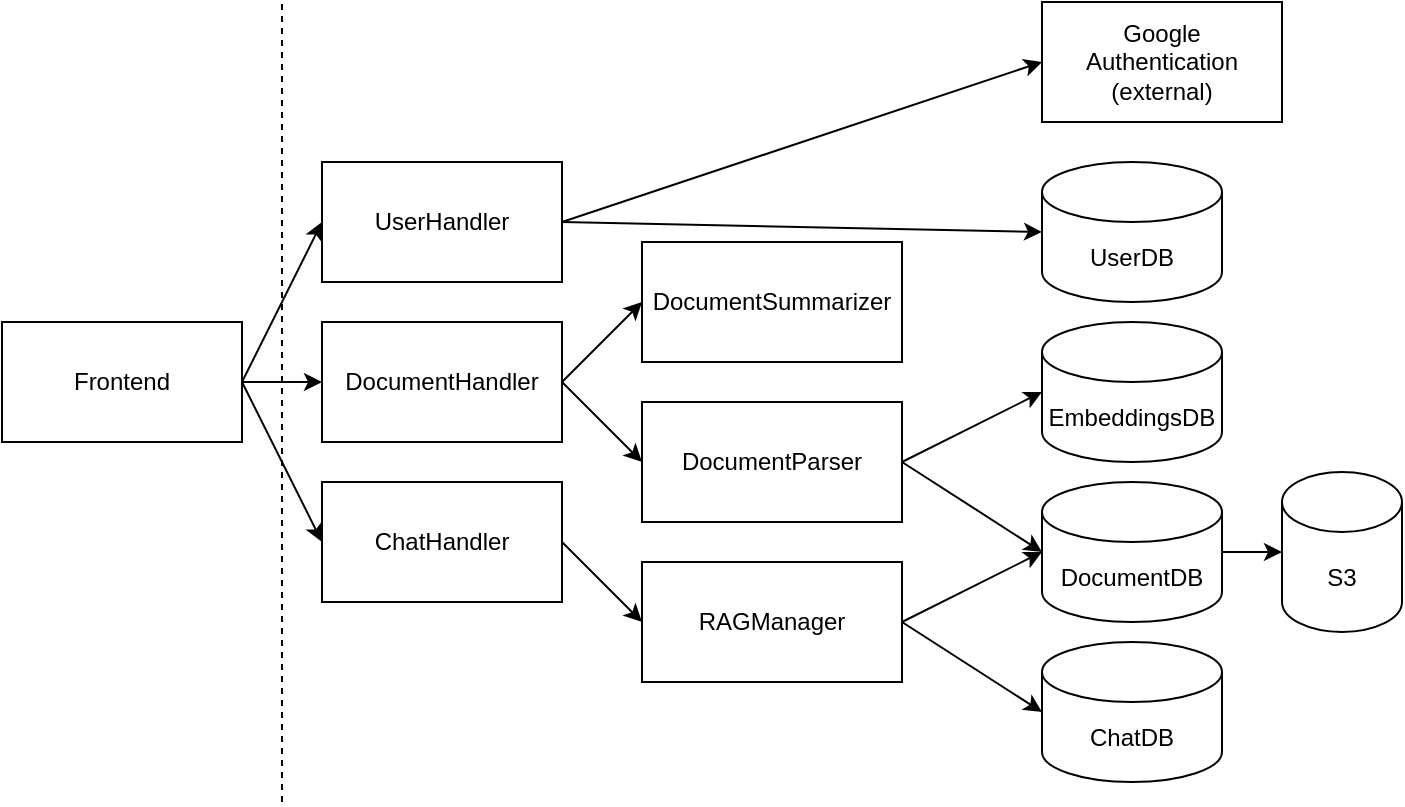<mxfile version="26.0.10">
  <diagram name="Page-1" id="CH4obqCmShr8P6OW-sn0">
    <mxGraphModel dx="853" dy="556" grid="1" gridSize="10" guides="1" tooltips="1" connect="1" arrows="1" fold="1" page="1" pageScale="1" pageWidth="850" pageHeight="1100" math="0" shadow="0">
      <root>
        <mxCell id="0" />
        <mxCell id="1" parent="0" />
        <mxCell id="gZXGNMnx3_eXt4WiYGjh-1" value="Frontend" style="rounded=0;whiteSpace=wrap;html=1;" parent="1" vertex="1">
          <mxGeometry x="40" y="280" width="120" height="60" as="geometry" />
        </mxCell>
        <mxCell id="gZXGNMnx3_eXt4WiYGjh-2" value="UserHandler" style="rounded=0;whiteSpace=wrap;html=1;" parent="1" vertex="1">
          <mxGeometry x="200" y="200" width="120" height="60" as="geometry" />
        </mxCell>
        <mxCell id="gZXGNMnx3_eXt4WiYGjh-3" value="DocumentHandler" style="rounded=0;whiteSpace=wrap;html=1;" parent="1" vertex="1">
          <mxGeometry x="200" y="280" width="120" height="60" as="geometry" />
        </mxCell>
        <mxCell id="gZXGNMnx3_eXt4WiYGjh-4" value="ChatHandler" style="rounded=0;whiteSpace=wrap;html=1;" parent="1" vertex="1">
          <mxGeometry x="200" y="360" width="120" height="60" as="geometry" />
        </mxCell>
        <mxCell id="gZXGNMnx3_eXt4WiYGjh-5" value="" style="endArrow=classic;html=1;rounded=0;entryX=0;entryY=0.5;entryDx=0;entryDy=0;" parent="1" target="gZXGNMnx3_eXt4WiYGjh-2" edge="1">
          <mxGeometry width="50" height="50" relative="1" as="geometry">
            <mxPoint x="160" y="310" as="sourcePoint" />
            <mxPoint x="210" y="260" as="targetPoint" />
          </mxGeometry>
        </mxCell>
        <mxCell id="gZXGNMnx3_eXt4WiYGjh-6" value="" style="endArrow=classic;html=1;rounded=0;exitX=1;exitY=0.5;exitDx=0;exitDy=0;entryX=0;entryY=0.5;entryDx=0;entryDy=0;" parent="1" source="gZXGNMnx3_eXt4WiYGjh-1" target="gZXGNMnx3_eXt4WiYGjh-3" edge="1">
          <mxGeometry width="50" height="50" relative="1" as="geometry">
            <mxPoint x="170" y="360" as="sourcePoint" />
            <mxPoint x="180" y="320" as="targetPoint" />
          </mxGeometry>
        </mxCell>
        <mxCell id="gZXGNMnx3_eXt4WiYGjh-7" value="" style="endArrow=classic;html=1;rounded=0;entryX=0;entryY=0.5;entryDx=0;entryDy=0;exitX=1;exitY=0.5;exitDx=0;exitDy=0;" parent="1" source="gZXGNMnx3_eXt4WiYGjh-1" target="gZXGNMnx3_eXt4WiYGjh-4" edge="1">
          <mxGeometry width="50" height="50" relative="1" as="geometry">
            <mxPoint x="130" y="420" as="sourcePoint" />
            <mxPoint x="180" y="370" as="targetPoint" />
          </mxGeometry>
        </mxCell>
        <mxCell id="gZXGNMnx3_eXt4WiYGjh-8" value="Google&lt;div&gt;Authentication&lt;/div&gt;&lt;div&gt;(external)&lt;/div&gt;" style="rounded=0;whiteSpace=wrap;html=1;" parent="1" vertex="1">
          <mxGeometry x="560" y="120" width="120" height="60" as="geometry" />
        </mxCell>
        <mxCell id="gZXGNMnx3_eXt4WiYGjh-10" value="" style="endArrow=none;dashed=1;html=1;rounded=0;" parent="1" edge="1">
          <mxGeometry width="50" height="50" relative="1" as="geometry">
            <mxPoint x="180" y="520" as="sourcePoint" />
            <mxPoint x="180" y="120" as="targetPoint" />
          </mxGeometry>
        </mxCell>
        <mxCell id="gZXGNMnx3_eXt4WiYGjh-13" value="DocumentDB" style="shape=cylinder3;whiteSpace=wrap;html=1;boundedLbl=1;backgroundOutline=1;size=15;" parent="1" vertex="1">
          <mxGeometry x="560" y="360" width="90" height="70" as="geometry" />
        </mxCell>
        <mxCell id="gZXGNMnx3_eXt4WiYGjh-14" value="UserDB" style="shape=cylinder3;whiteSpace=wrap;html=1;boundedLbl=1;backgroundOutline=1;size=15;" parent="1" vertex="1">
          <mxGeometry x="560" y="200" width="90" height="70" as="geometry" />
        </mxCell>
        <mxCell id="gZXGNMnx3_eXt4WiYGjh-15" value="ChatDB" style="shape=cylinder3;whiteSpace=wrap;html=1;boundedLbl=1;backgroundOutline=1;size=15;" parent="1" vertex="1">
          <mxGeometry x="560" y="440" width="90" height="70" as="geometry" />
        </mxCell>
        <mxCell id="gZXGNMnx3_eXt4WiYGjh-16" value="EmbeddingsDB" style="shape=cylinder3;whiteSpace=wrap;html=1;boundedLbl=1;backgroundOutline=1;size=15;" parent="1" vertex="1">
          <mxGeometry x="560" y="280" width="90" height="70" as="geometry" />
        </mxCell>
        <mxCell id="gZXGNMnx3_eXt4WiYGjh-17" value="DocumentParser" style="rounded=0;whiteSpace=wrap;html=1;" parent="1" vertex="1">
          <mxGeometry x="360" y="320" width="130" height="60" as="geometry" />
        </mxCell>
        <mxCell id="gZXGNMnx3_eXt4WiYGjh-18" value="RAGManager" style="rounded=0;whiteSpace=wrap;html=1;" parent="1" vertex="1">
          <mxGeometry x="360" y="400" width="130" height="60" as="geometry" />
        </mxCell>
        <mxCell id="gZXGNMnx3_eXt4WiYGjh-19" value="DocumentSummarizer" style="rounded=0;whiteSpace=wrap;html=1;" parent="1" vertex="1">
          <mxGeometry x="360" y="240" width="130" height="60" as="geometry" />
        </mxCell>
        <mxCell id="gZXGNMnx3_eXt4WiYGjh-21" value="" style="endArrow=classic;html=1;rounded=0;entryX=0;entryY=0.5;entryDx=0;entryDy=0;exitX=1;exitY=0.5;exitDx=0;exitDy=0;" parent="1" source="gZXGNMnx3_eXt4WiYGjh-2" target="gZXGNMnx3_eXt4WiYGjh-8" edge="1">
          <mxGeometry width="50" height="50" relative="1" as="geometry">
            <mxPoint x="380" y="200" as="sourcePoint" />
            <mxPoint x="430" y="150" as="targetPoint" />
          </mxGeometry>
        </mxCell>
        <mxCell id="gZXGNMnx3_eXt4WiYGjh-22" value="" style="endArrow=classic;html=1;rounded=0;entryX=0;entryY=0.5;entryDx=0;entryDy=0;entryPerimeter=0;exitX=1;exitY=0.5;exitDx=0;exitDy=0;" parent="1" source="gZXGNMnx3_eXt4WiYGjh-2" target="gZXGNMnx3_eXt4WiYGjh-14" edge="1">
          <mxGeometry width="50" height="50" relative="1" as="geometry">
            <mxPoint x="370" y="170" as="sourcePoint" />
            <mxPoint x="420" y="120" as="targetPoint" />
          </mxGeometry>
        </mxCell>
        <mxCell id="gZXGNMnx3_eXt4WiYGjh-23" value="" style="endArrow=classic;html=1;rounded=0;entryX=0;entryY=0.5;entryDx=0;entryDy=0;exitX=1;exitY=0.5;exitDx=0;exitDy=0;" parent="1" source="gZXGNMnx3_eXt4WiYGjh-3" target="gZXGNMnx3_eXt4WiYGjh-19" edge="1">
          <mxGeometry width="50" height="50" relative="1" as="geometry">
            <mxPoint x="300" y="330" as="sourcePoint" />
            <mxPoint x="350" y="280" as="targetPoint" />
          </mxGeometry>
        </mxCell>
        <mxCell id="gZXGNMnx3_eXt4WiYGjh-24" value="" style="endArrow=classic;html=1;rounded=0;entryX=0;entryY=0.5;entryDx=0;entryDy=0;exitX=1;exitY=0.5;exitDx=0;exitDy=0;" parent="1" source="gZXGNMnx3_eXt4WiYGjh-3" target="gZXGNMnx3_eXt4WiYGjh-17" edge="1">
          <mxGeometry width="50" height="50" relative="1" as="geometry">
            <mxPoint x="320" y="420" as="sourcePoint" />
            <mxPoint x="370" y="370" as="targetPoint" />
          </mxGeometry>
        </mxCell>
        <mxCell id="gZXGNMnx3_eXt4WiYGjh-25" value="" style="endArrow=classic;html=1;rounded=0;entryX=0;entryY=0.5;entryDx=0;entryDy=0;exitX=1;exitY=0.5;exitDx=0;exitDy=0;" parent="1" source="gZXGNMnx3_eXt4WiYGjh-4" target="gZXGNMnx3_eXt4WiYGjh-18" edge="1">
          <mxGeometry width="50" height="50" relative="1" as="geometry">
            <mxPoint x="240" y="520" as="sourcePoint" />
            <mxPoint x="290" y="470" as="targetPoint" />
          </mxGeometry>
        </mxCell>
        <mxCell id="gZXGNMnx3_eXt4WiYGjh-26" value="" style="endArrow=classic;html=1;rounded=0;entryX=0;entryY=0.5;entryDx=0;entryDy=0;entryPerimeter=0;exitX=1;exitY=0.5;exitDx=0;exitDy=0;" parent="1" source="gZXGNMnx3_eXt4WiYGjh-18" target="gZXGNMnx3_eXt4WiYGjh-15" edge="1">
          <mxGeometry width="50" height="50" relative="1" as="geometry">
            <mxPoint x="390" y="560" as="sourcePoint" />
            <mxPoint x="440" y="510" as="targetPoint" />
          </mxGeometry>
        </mxCell>
        <mxCell id="gZXGNMnx3_eXt4WiYGjh-27" value="" style="endArrow=classic;html=1;rounded=0;entryX=0;entryY=0.5;entryDx=0;entryDy=0;entryPerimeter=0;exitX=1;exitY=0.5;exitDx=0;exitDy=0;" parent="1" source="gZXGNMnx3_eXt4WiYGjh-18" target="gZXGNMnx3_eXt4WiYGjh-13" edge="1">
          <mxGeometry width="50" height="50" relative="1" as="geometry">
            <mxPoint x="420" y="530" as="sourcePoint" />
            <mxPoint x="470" y="480" as="targetPoint" />
          </mxGeometry>
        </mxCell>
        <mxCell id="gZXGNMnx3_eXt4WiYGjh-28" value="" style="endArrow=classic;html=1;rounded=0;entryX=0;entryY=0.5;entryDx=0;entryDy=0;entryPerimeter=0;exitX=1;exitY=0.5;exitDx=0;exitDy=0;" parent="1" source="gZXGNMnx3_eXt4WiYGjh-17" target="gZXGNMnx3_eXt4WiYGjh-16" edge="1">
          <mxGeometry width="50" height="50" relative="1" as="geometry">
            <mxPoint x="500" y="370" as="sourcePoint" />
            <mxPoint x="550" y="320" as="targetPoint" />
          </mxGeometry>
        </mxCell>
        <mxCell id="gZXGNMnx3_eXt4WiYGjh-29" value="" style="endArrow=classic;html=1;rounded=0;entryX=0;entryY=0.5;entryDx=0;entryDy=0;entryPerimeter=0;exitX=1;exitY=0.5;exitDx=0;exitDy=0;" parent="1" source="gZXGNMnx3_eXt4WiYGjh-17" target="gZXGNMnx3_eXt4WiYGjh-13" edge="1">
          <mxGeometry width="50" height="50" relative="1" as="geometry">
            <mxPoint x="480" y="350" as="sourcePoint" />
            <mxPoint x="750" y="240" as="targetPoint" />
          </mxGeometry>
        </mxCell>
        <mxCell id="gZXGNMnx3_eXt4WiYGjh-30" value="S3" style="shape=cylinder3;whiteSpace=wrap;html=1;boundedLbl=1;backgroundOutline=1;size=15;" parent="1" vertex="1">
          <mxGeometry x="680" y="355" width="60" height="80" as="geometry" />
        </mxCell>
        <mxCell id="gZXGNMnx3_eXt4WiYGjh-32" value="" style="endArrow=classic;html=1;rounded=0;entryX=0;entryY=0.5;entryDx=0;entryDy=0;entryPerimeter=0;exitX=1;exitY=0.5;exitDx=0;exitDy=0;exitPerimeter=0;" parent="1" source="gZXGNMnx3_eXt4WiYGjh-13" target="gZXGNMnx3_eXt4WiYGjh-30" edge="1">
          <mxGeometry width="50" height="50" relative="1" as="geometry">
            <mxPoint x="670" y="460" as="sourcePoint" />
            <mxPoint x="720" y="410" as="targetPoint" />
          </mxGeometry>
        </mxCell>
      </root>
    </mxGraphModel>
  </diagram>
</mxfile>
